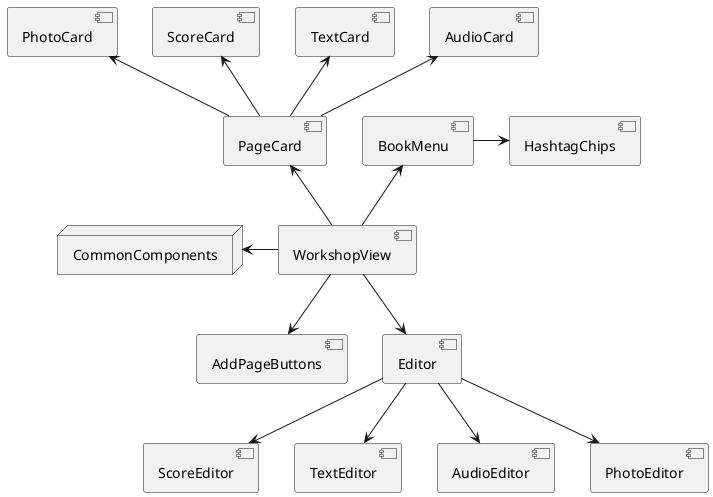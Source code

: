 @startuml
node CommonComponents {
}

[WorkshopView] -left-> CommonComponents
[WorkshopView] -up-> [BookMenu]
[BookMenu] -right-> [HashtagChips]
[WorkshopView] -down-> [AddPageButtons]
[WorkshopView] -up-> [PageCard]
[WorkshopView] -down-> [Editor]

[PageCard] -up-> [AudioCard]
[PageCard] -up-> [TextCard]
[PageCard] -up-> [ScoreCard]
[PageCard] -up-> [PhotoCard]
[Editor] -down-> [ScoreEditor]
[Editor] -down-> [TextEditor]
[Editor] -down-> [AudioEditor]
[Editor] -down-> [PhotoEditor]
@enduml